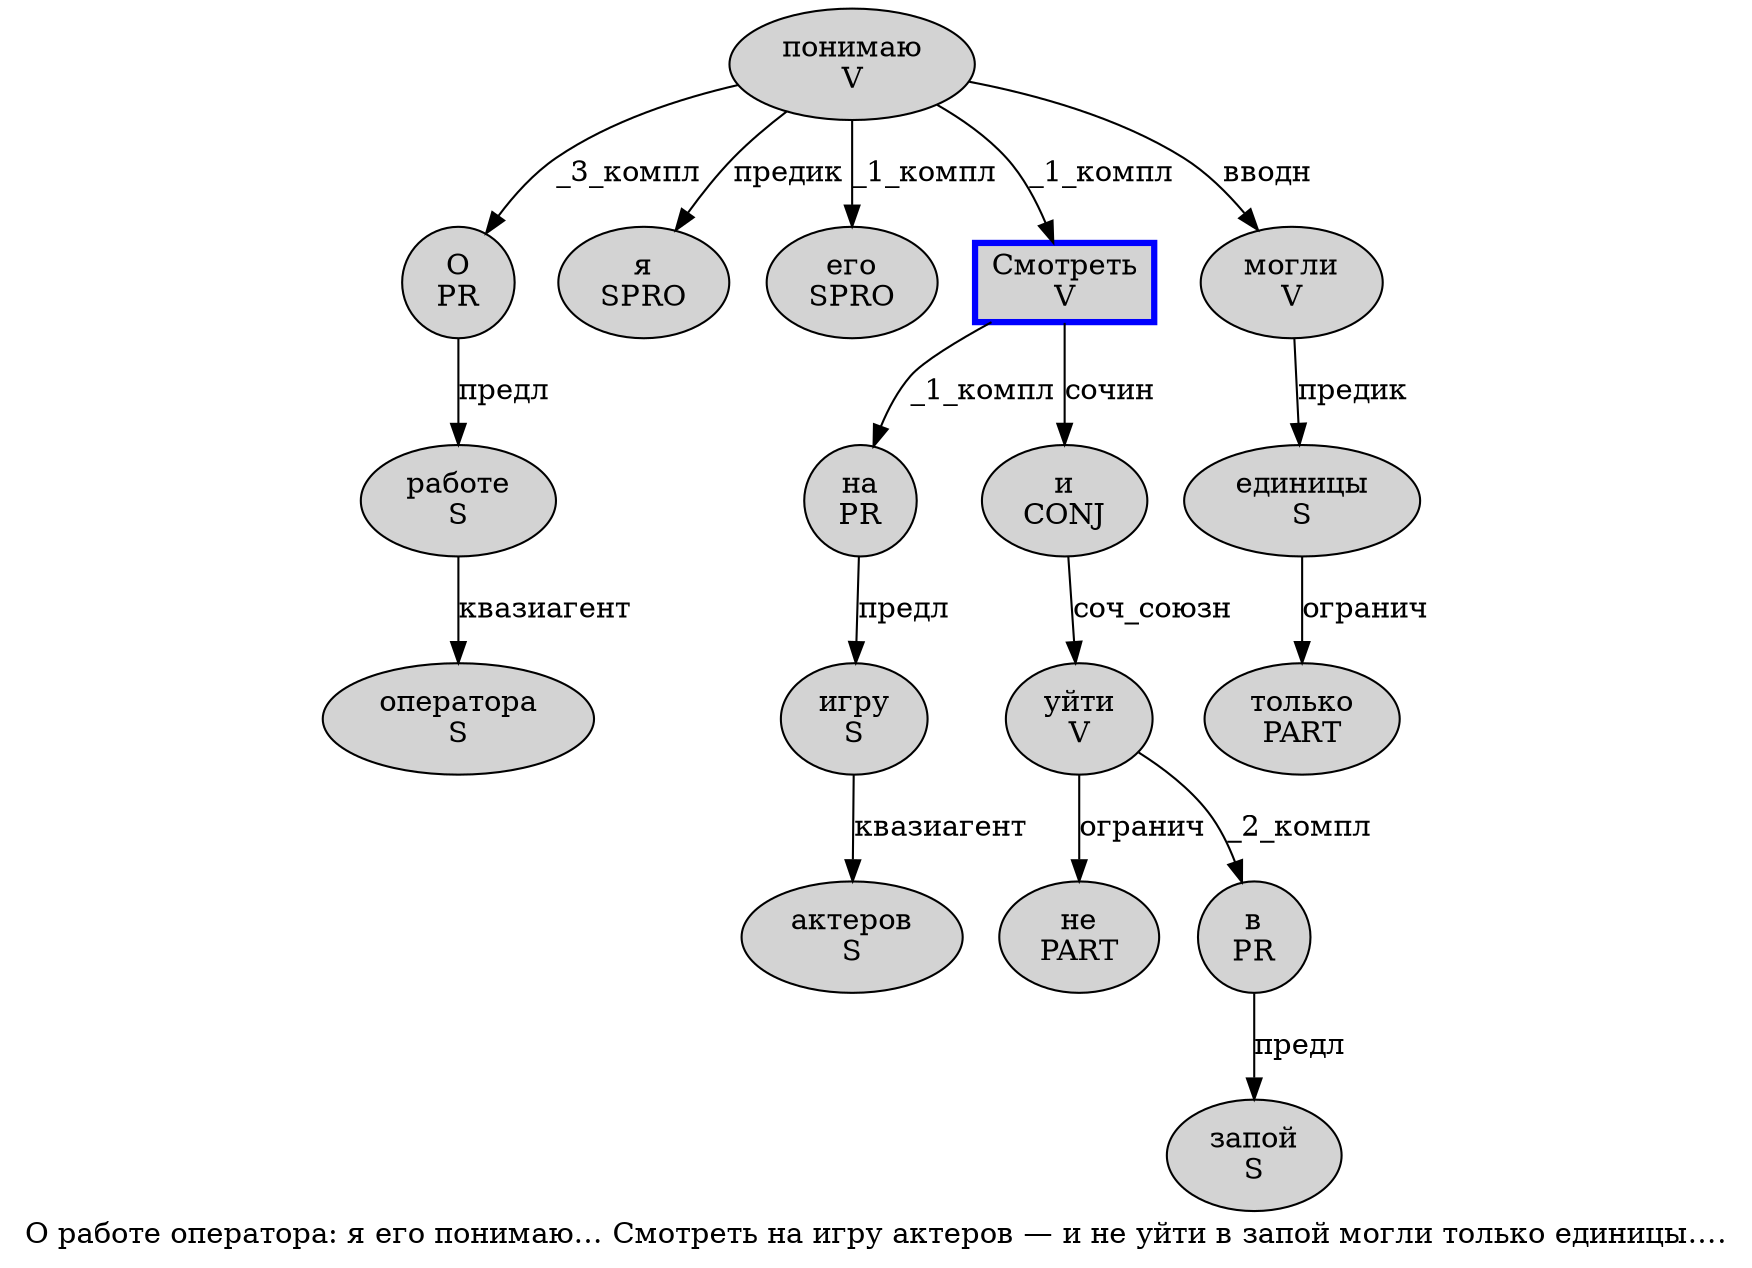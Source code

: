 digraph SENTENCE_2396 {
	graph [label="О работе оператора: я его понимаю… Смотреть на игру актеров — и не уйти в запой могли только единицы…."]
	node [style=filled]
		0 [label="О
PR" color="" fillcolor=lightgray penwidth=1 shape=ellipse]
		1 [label="работе
S" color="" fillcolor=lightgray penwidth=1 shape=ellipse]
		2 [label="оператора
S" color="" fillcolor=lightgray penwidth=1 shape=ellipse]
		4 [label="я
SPRO" color="" fillcolor=lightgray penwidth=1 shape=ellipse]
		5 [label="его
SPRO" color="" fillcolor=lightgray penwidth=1 shape=ellipse]
		6 [label="понимаю
V" color="" fillcolor=lightgray penwidth=1 shape=ellipse]
		8 [label="Смотреть
V" color=blue fillcolor=lightgray penwidth=3 shape=box]
		9 [label="на
PR" color="" fillcolor=lightgray penwidth=1 shape=ellipse]
		10 [label="игру
S" color="" fillcolor=lightgray penwidth=1 shape=ellipse]
		11 [label="актеров
S" color="" fillcolor=lightgray penwidth=1 shape=ellipse]
		13 [label="и
CONJ" color="" fillcolor=lightgray penwidth=1 shape=ellipse]
		14 [label="не
PART" color="" fillcolor=lightgray penwidth=1 shape=ellipse]
		15 [label="уйти
V" color="" fillcolor=lightgray penwidth=1 shape=ellipse]
		16 [label="в
PR" color="" fillcolor=lightgray penwidth=1 shape=ellipse]
		17 [label="запой
S" color="" fillcolor=lightgray penwidth=1 shape=ellipse]
		18 [label="могли
V" color="" fillcolor=lightgray penwidth=1 shape=ellipse]
		19 [label="только
PART" color="" fillcolor=lightgray penwidth=1 shape=ellipse]
		20 [label="единицы
S" color="" fillcolor=lightgray penwidth=1 shape=ellipse]
			16 -> 17 [label="предл"]
			0 -> 1 [label="предл"]
			13 -> 15 [label="соч_союзн"]
			9 -> 10 [label="предл"]
			10 -> 11 [label="квазиагент"]
			1 -> 2 [label="квазиагент"]
			6 -> 0 [label="_3_компл"]
			6 -> 4 [label="предик"]
			6 -> 5 [label="_1_компл"]
			6 -> 8 [label="_1_компл"]
			6 -> 18 [label="вводн"]
			15 -> 14 [label="огранич"]
			15 -> 16 [label="_2_компл"]
			20 -> 19 [label="огранич"]
			8 -> 9 [label="_1_компл"]
			8 -> 13 [label="сочин"]
			18 -> 20 [label="предик"]
}